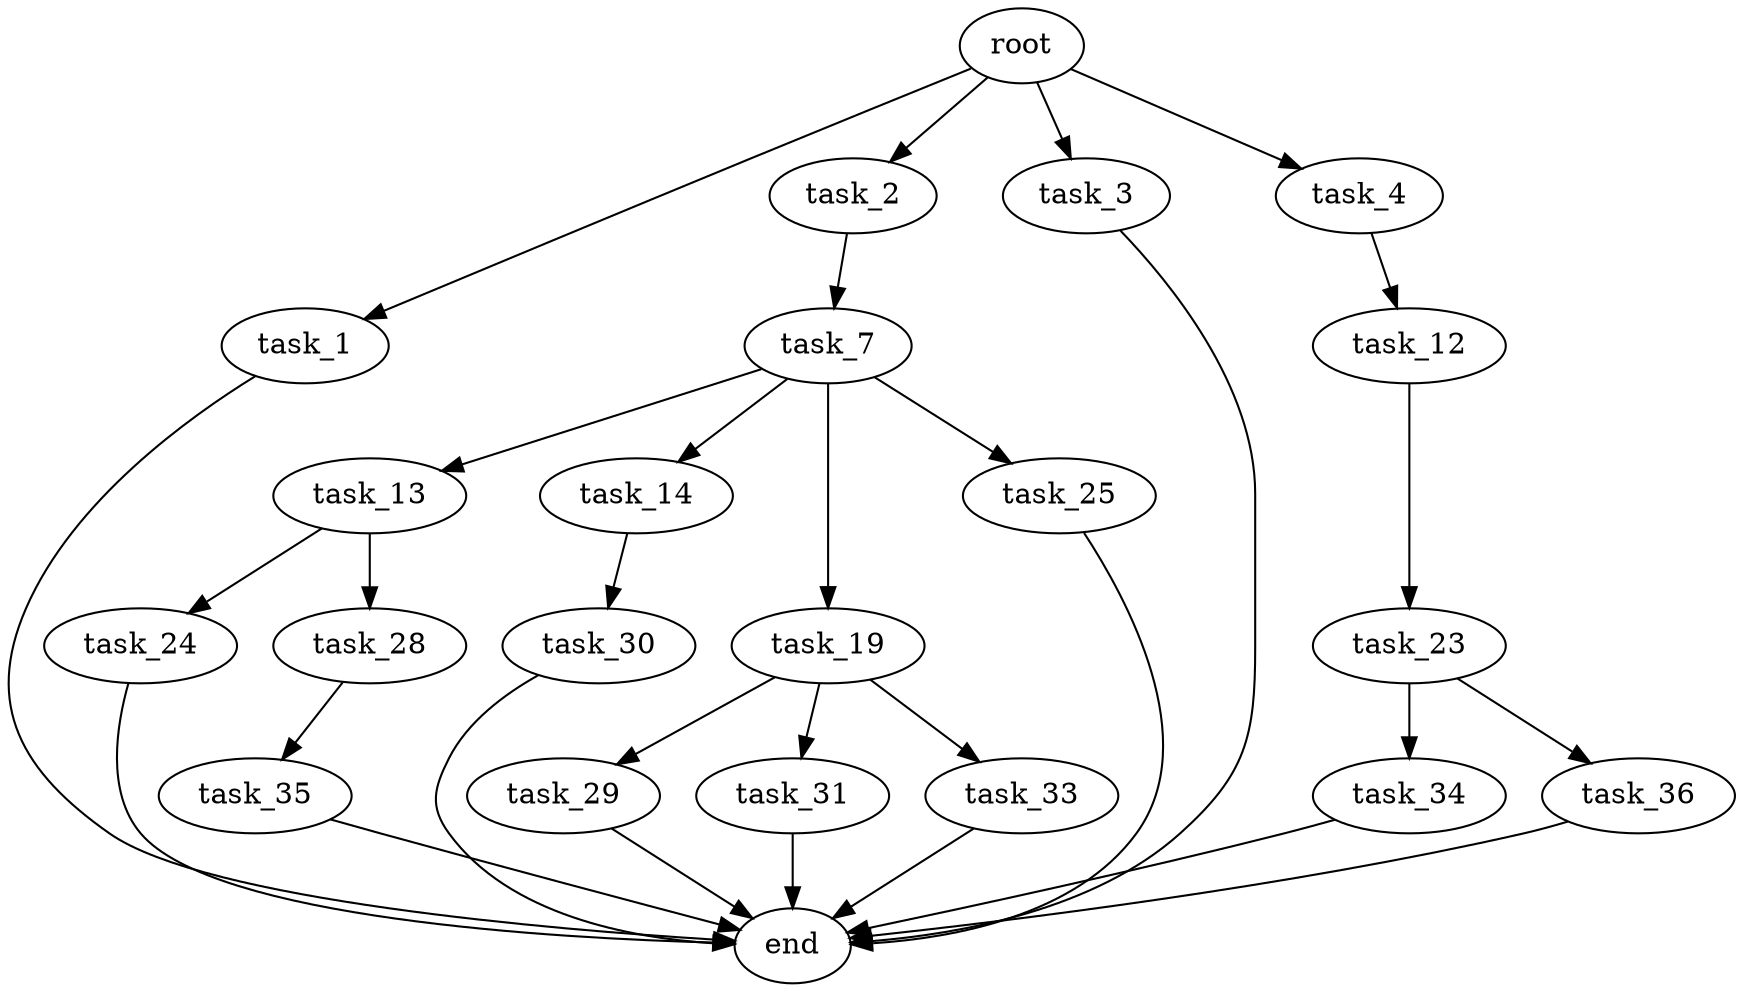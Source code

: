 digraph G {
  root [size="0.000000"];
  task_1 [size="13347570299.000000"];
  task_2 [size="6032579753.000000"];
  task_3 [size="320965784274.000000"];
  task_4 [size="3403349485.000000"];
  task_7 [size="28991029248.000000"];
  task_12 [size="44969360265.000000"];
  task_13 [size="11749784340.000000"];
  task_14 [size="423028525582.000000"];
  task_19 [size="599453715634.000000"];
  task_23 [size="317990050872.000000"];
  task_24 [size="358530613.000000"];
  task_25 [size="12680434423.000000"];
  task_28 [size="38879207377.000000"];
  task_29 [size="20823884872.000000"];
  task_30 [size="210851222269.000000"];
  task_31 [size="15799426210.000000"];
  task_33 [size="89858438494.000000"];
  task_34 [size="14147816443.000000"];
  task_35 [size="232377608839.000000"];
  task_36 [size="1073741824000.000000"];
  end [size="0.000000"];

  root -> task_1 [size="1.000000"];
  root -> task_2 [size="1.000000"];
  root -> task_3 [size="1.000000"];
  root -> task_4 [size="1.000000"];
  task_1 -> end [size="1.000000"];
  task_2 -> task_7 [size="134217728.000000"];
  task_3 -> end [size="1.000000"];
  task_4 -> task_12 [size="75497472.000000"];
  task_7 -> task_13 [size="75497472.000000"];
  task_7 -> task_14 [size="75497472.000000"];
  task_7 -> task_19 [size="75497472.000000"];
  task_7 -> task_25 [size="75497472.000000"];
  task_12 -> task_23 [size="33554432.000000"];
  task_13 -> task_24 [size="536870912.000000"];
  task_13 -> task_28 [size="536870912.000000"];
  task_14 -> task_30 [size="301989888.000000"];
  task_19 -> task_29 [size="679477248.000000"];
  task_19 -> task_31 [size="679477248.000000"];
  task_19 -> task_33 [size="679477248.000000"];
  task_23 -> task_34 [size="536870912.000000"];
  task_23 -> task_36 [size="536870912.000000"];
  task_24 -> end [size="1.000000"];
  task_25 -> end [size="1.000000"];
  task_28 -> task_35 [size="679477248.000000"];
  task_29 -> end [size="1.000000"];
  task_30 -> end [size="1.000000"];
  task_31 -> end [size="1.000000"];
  task_33 -> end [size="1.000000"];
  task_34 -> end [size="1.000000"];
  task_35 -> end [size="1.000000"];
  task_36 -> end [size="1.000000"];
}
